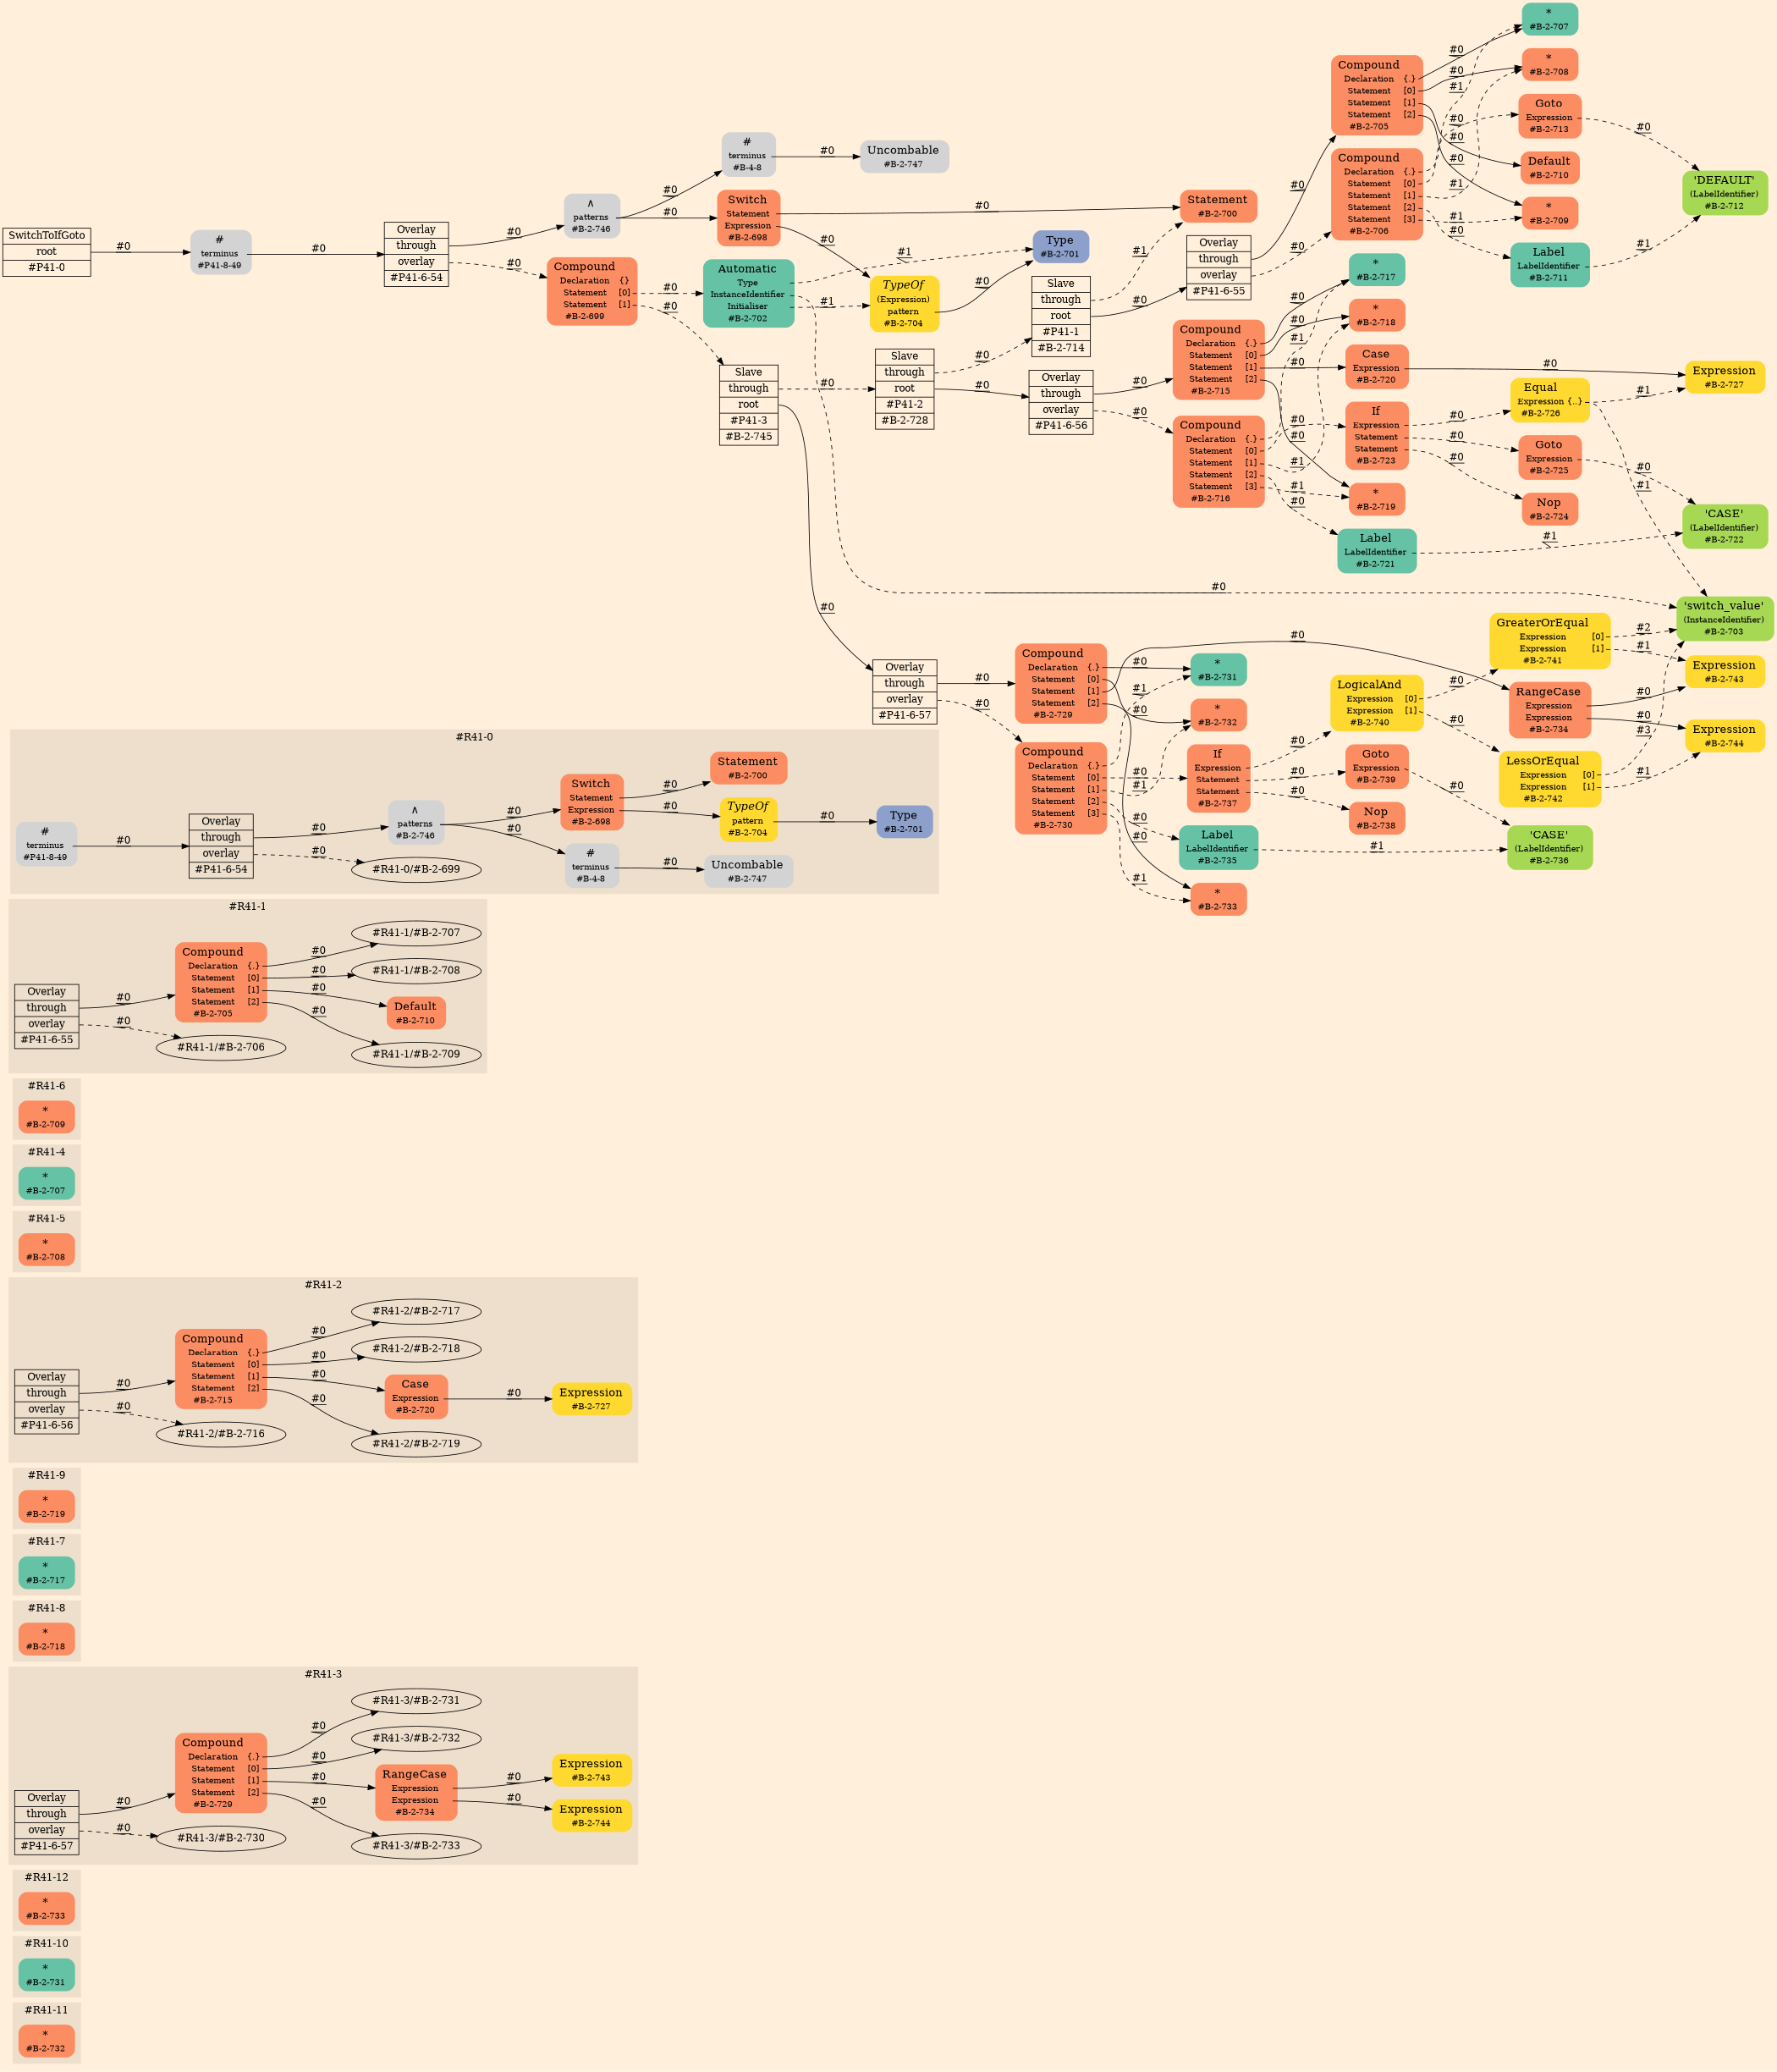 digraph Inferno {
graph [
rankdir = "LR"
ranksep = 1.0
size = "14,20"
bgcolor = antiquewhite1
color = black
fontcolor = black
];
node [
];
subgraph "cluster#R41-11" {
label = "#R41-11"
style = "filled"
color = antiquewhite2
"#R41-11/#B-2-732" [
shape = "plaintext"
fillcolor = "/set28/2"
label = <<TABLE BORDER="0" CELLBORDER="0" CELLSPACING="0">
 <TR>
  <TD><FONT POINT-SIZE="16.0">*</FONT></TD>
  <TD></TD>
 </TR>
 <TR>
  <TD>#B-2-732</TD>
  <TD PORT="port0"></TD>
 </TR>
</TABLE>>
style = "rounded,filled"
fontsize = "12"
];
}
subgraph "cluster#R41-10" {
label = "#R41-10"
style = "filled"
color = antiquewhite2
"#R41-10/#B-2-731" [
shape = "plaintext"
fillcolor = "/set28/1"
label = <<TABLE BORDER="0" CELLBORDER="0" CELLSPACING="0">
 <TR>
  <TD><FONT POINT-SIZE="16.0">*</FONT></TD>
  <TD></TD>
 </TR>
 <TR>
  <TD>#B-2-731</TD>
  <TD PORT="port0"></TD>
 </TR>
</TABLE>>
style = "rounded,filled"
fontsize = "12"
];
}
subgraph "cluster#R41-12" {
label = "#R41-12"
style = "filled"
color = antiquewhite2
"#R41-12/#B-2-733" [
shape = "plaintext"
fillcolor = "/set28/2"
label = <<TABLE BORDER="0" CELLBORDER="0" CELLSPACING="0">
 <TR>
  <TD><FONT POINT-SIZE="16.0">*</FONT></TD>
  <TD></TD>
 </TR>
 <TR>
  <TD>#B-2-733</TD>
  <TD PORT="port0"></TD>
 </TR>
</TABLE>>
style = "rounded,filled"
fontsize = "12"
];
}
subgraph "cluster#R41-3" {
label = "#R41-3"
style = "filled"
color = antiquewhite2
"#R41-3/#B-2-744" [
shape = "plaintext"
fillcolor = "/set28/6"
label = <<TABLE BORDER="0" CELLBORDER="0" CELLSPACING="0">
 <TR>
  <TD><FONT POINT-SIZE="16.0">Expression</FONT></TD>
  <TD></TD>
 </TR>
 <TR>
  <TD>#B-2-744</TD>
  <TD PORT="port0"></TD>
 </TR>
</TABLE>>
style = "rounded,filled"
fontsize = "12"
];
"#R41-3/#B-2-743" [
shape = "plaintext"
fillcolor = "/set28/6"
label = <<TABLE BORDER="0" CELLBORDER="0" CELLSPACING="0">
 <TR>
  <TD><FONT POINT-SIZE="16.0">Expression</FONT></TD>
  <TD></TD>
 </TR>
 <TR>
  <TD>#B-2-743</TD>
  <TD PORT="port0"></TD>
 </TR>
</TABLE>>
style = "rounded,filled"
fontsize = "12"
];
"#R41-3/#B-2-734" [
shape = "plaintext"
fillcolor = "/set28/2"
label = <<TABLE BORDER="0" CELLBORDER="0" CELLSPACING="0">
 <TR>
  <TD><FONT POINT-SIZE="16.0">RangeCase</FONT></TD>
  <TD></TD>
 </TR>
 <TR>
  <TD>Expression</TD>
  <TD PORT="port0"></TD>
 </TR>
 <TR>
  <TD>Expression</TD>
  <TD PORT="port1"></TD>
 </TR>
 <TR>
  <TD>#B-2-734</TD>
  <TD PORT="port2"></TD>
 </TR>
</TABLE>>
style = "rounded,filled"
fontsize = "12"
];
"#R41-3/#P41-6-57" [
shape = "record"
fillcolor = antiquewhite2
label = "<fixed> Overlay | <port0> through | <port1> overlay | <port2> #P41-6-57"
style = "filled"
fontsize = "14"
color = black
fontcolor = black
];
"#R41-3/#B-2-729" [
shape = "plaintext"
fillcolor = "/set28/2"
label = <<TABLE BORDER="0" CELLBORDER="0" CELLSPACING="0">
 <TR>
  <TD><FONT POINT-SIZE="16.0">Compound</FONT></TD>
  <TD></TD>
 </TR>
 <TR>
  <TD>Declaration</TD>
  <TD PORT="port0">{.}</TD>
 </TR>
 <TR>
  <TD>Statement</TD>
  <TD PORT="port1">[0]</TD>
 </TR>
 <TR>
  <TD>Statement</TD>
  <TD PORT="port2">[1]</TD>
 </TR>
 <TR>
  <TD>Statement</TD>
  <TD PORT="port3">[2]</TD>
 </TR>
 <TR>
  <TD>#B-2-729</TD>
  <TD PORT="port4"></TD>
 </TR>
</TABLE>>
style = "rounded,filled"
fontsize = "12"
];
"#R41-3/#B-2-734":port0 -> "#R41-3/#B-2-743" [style="solid"
label = "#0"
decorate = true
color = black
fontcolor = black
];
"#R41-3/#B-2-734":port1 -> "#R41-3/#B-2-744" [style="solid"
label = "#0"
decorate = true
color = black
fontcolor = black
];
"#R41-3/#P41-6-57":port0 -> "#R41-3/#B-2-729" [style="solid"
label = "#0"
decorate = true
color = black
fontcolor = black
];
"#R41-3/#P41-6-57":port1 -> "#R41-3/#B-2-730" [style="dashed"
label = "#0"
decorate = true
color = black
fontcolor = black
];
"#R41-3/#B-2-729":port0 -> "#R41-3/#B-2-731" [style="solid"
label = "#0"
decorate = true
color = black
fontcolor = black
];
"#R41-3/#B-2-729":port1 -> "#R41-3/#B-2-732" [style="solid"
label = "#0"
decorate = true
color = black
fontcolor = black
];
"#R41-3/#B-2-729":port2 -> "#R41-3/#B-2-734" [style="solid"
label = "#0"
decorate = true
color = black
fontcolor = black
];
"#R41-3/#B-2-729":port3 -> "#R41-3/#B-2-733" [style="solid"
label = "#0"
decorate = true
color = black
fontcolor = black
];
}
subgraph "cluster#R41-8" {
label = "#R41-8"
style = "filled"
color = antiquewhite2
"#R41-8/#B-2-718" [
shape = "plaintext"
fillcolor = "/set28/2"
label = <<TABLE BORDER="0" CELLBORDER="0" CELLSPACING="0">
 <TR>
  <TD><FONT POINT-SIZE="16.0">*</FONT></TD>
  <TD></TD>
 </TR>
 <TR>
  <TD>#B-2-718</TD>
  <TD PORT="port0"></TD>
 </TR>
</TABLE>>
style = "rounded,filled"
fontsize = "12"
];
}
subgraph "cluster#R41-7" {
label = "#R41-7"
style = "filled"
color = antiquewhite2
"#R41-7/#B-2-717" [
shape = "plaintext"
fillcolor = "/set28/1"
label = <<TABLE BORDER="0" CELLBORDER="0" CELLSPACING="0">
 <TR>
  <TD><FONT POINT-SIZE="16.0">*</FONT></TD>
  <TD></TD>
 </TR>
 <TR>
  <TD>#B-2-717</TD>
  <TD PORT="port0"></TD>
 </TR>
</TABLE>>
style = "rounded,filled"
fontsize = "12"
];
}
subgraph "cluster#R41-9" {
label = "#R41-9"
style = "filled"
color = antiquewhite2
"#R41-9/#B-2-719" [
shape = "plaintext"
fillcolor = "/set28/2"
label = <<TABLE BORDER="0" CELLBORDER="0" CELLSPACING="0">
 <TR>
  <TD><FONT POINT-SIZE="16.0">*</FONT></TD>
  <TD></TD>
 </TR>
 <TR>
  <TD>#B-2-719</TD>
  <TD PORT="port0"></TD>
 </TR>
</TABLE>>
style = "rounded,filled"
fontsize = "12"
];
}
subgraph "cluster#R41-2" {
label = "#R41-2"
style = "filled"
color = antiquewhite2
"#R41-2/#B-2-720" [
shape = "plaintext"
fillcolor = "/set28/2"
label = <<TABLE BORDER="0" CELLBORDER="0" CELLSPACING="0">
 <TR>
  <TD><FONT POINT-SIZE="16.0">Case</FONT></TD>
  <TD></TD>
 </TR>
 <TR>
  <TD>Expression</TD>
  <TD PORT="port0"></TD>
 </TR>
 <TR>
  <TD>#B-2-720</TD>
  <TD PORT="port1"></TD>
 </TR>
</TABLE>>
style = "rounded,filled"
fontsize = "12"
];
"#R41-2/#P41-6-56" [
shape = "record"
fillcolor = antiquewhite2
label = "<fixed> Overlay | <port0> through | <port1> overlay | <port2> #P41-6-56"
style = "filled"
fontsize = "14"
color = black
fontcolor = black
];
"#R41-2/#B-2-727" [
shape = "plaintext"
fillcolor = "/set28/6"
label = <<TABLE BORDER="0" CELLBORDER="0" CELLSPACING="0">
 <TR>
  <TD><FONT POINT-SIZE="16.0">Expression</FONT></TD>
  <TD></TD>
 </TR>
 <TR>
  <TD>#B-2-727</TD>
  <TD PORT="port0"></TD>
 </TR>
</TABLE>>
style = "rounded,filled"
fontsize = "12"
];
"#R41-2/#B-2-715" [
shape = "plaintext"
fillcolor = "/set28/2"
label = <<TABLE BORDER="0" CELLBORDER="0" CELLSPACING="0">
 <TR>
  <TD><FONT POINT-SIZE="16.0">Compound</FONT></TD>
  <TD></TD>
 </TR>
 <TR>
  <TD>Declaration</TD>
  <TD PORT="port0">{.}</TD>
 </TR>
 <TR>
  <TD>Statement</TD>
  <TD PORT="port1">[0]</TD>
 </TR>
 <TR>
  <TD>Statement</TD>
  <TD PORT="port2">[1]</TD>
 </TR>
 <TR>
  <TD>Statement</TD>
  <TD PORT="port3">[2]</TD>
 </TR>
 <TR>
  <TD>#B-2-715</TD>
  <TD PORT="port4"></TD>
 </TR>
</TABLE>>
style = "rounded,filled"
fontsize = "12"
];
"#R41-2/#B-2-720":port0 -> "#R41-2/#B-2-727" [style="solid"
label = "#0"
decorate = true
color = black
fontcolor = black
];
"#R41-2/#P41-6-56":port0 -> "#R41-2/#B-2-715" [style="solid"
label = "#0"
decorate = true
color = black
fontcolor = black
];
"#R41-2/#P41-6-56":port1 -> "#R41-2/#B-2-716" [style="dashed"
label = "#0"
decorate = true
color = black
fontcolor = black
];
"#R41-2/#B-2-715":port0 -> "#R41-2/#B-2-717" [style="solid"
label = "#0"
decorate = true
color = black
fontcolor = black
];
"#R41-2/#B-2-715":port1 -> "#R41-2/#B-2-718" [style="solid"
label = "#0"
decorate = true
color = black
fontcolor = black
];
"#R41-2/#B-2-715":port2 -> "#R41-2/#B-2-720" [style="solid"
label = "#0"
decorate = true
color = black
fontcolor = black
];
"#R41-2/#B-2-715":port3 -> "#R41-2/#B-2-719" [style="solid"
label = "#0"
decorate = true
color = black
fontcolor = black
];
}
subgraph "cluster#R41-5" {
label = "#R41-5"
style = "filled"
color = antiquewhite2
"#R41-5/#B-2-708" [
shape = "plaintext"
fillcolor = "/set28/2"
label = <<TABLE BORDER="0" CELLBORDER="0" CELLSPACING="0">
 <TR>
  <TD><FONT POINT-SIZE="16.0">*</FONT></TD>
  <TD></TD>
 </TR>
 <TR>
  <TD>#B-2-708</TD>
  <TD PORT="port0"></TD>
 </TR>
</TABLE>>
style = "rounded,filled"
fontsize = "12"
];
}
subgraph "cluster#R41-4" {
label = "#R41-4"
style = "filled"
color = antiquewhite2
"#R41-4/#B-2-707" [
shape = "plaintext"
fillcolor = "/set28/1"
label = <<TABLE BORDER="0" CELLBORDER="0" CELLSPACING="0">
 <TR>
  <TD><FONT POINT-SIZE="16.0">*</FONT></TD>
  <TD></TD>
 </TR>
 <TR>
  <TD>#B-2-707</TD>
  <TD PORT="port0"></TD>
 </TR>
</TABLE>>
style = "rounded,filled"
fontsize = "12"
];
}
subgraph "cluster#R41-6" {
label = "#R41-6"
style = "filled"
color = antiquewhite2
"#R41-6/#B-2-709" [
shape = "plaintext"
fillcolor = "/set28/2"
label = <<TABLE BORDER="0" CELLBORDER="0" CELLSPACING="0">
 <TR>
  <TD><FONT POINT-SIZE="16.0">*</FONT></TD>
  <TD></TD>
 </TR>
 <TR>
  <TD>#B-2-709</TD>
  <TD PORT="port0"></TD>
 </TR>
</TABLE>>
style = "rounded,filled"
fontsize = "12"
];
}
subgraph "cluster#R41-1" {
label = "#R41-1"
style = "filled"
color = antiquewhite2
"#R41-1/#B-2-710" [
shape = "plaintext"
fillcolor = "/set28/2"
label = <<TABLE BORDER="0" CELLBORDER="0" CELLSPACING="0">
 <TR>
  <TD><FONT POINT-SIZE="16.0">Default</FONT></TD>
  <TD></TD>
 </TR>
 <TR>
  <TD>#B-2-710</TD>
  <TD PORT="port0"></TD>
 </TR>
</TABLE>>
style = "rounded,filled"
fontsize = "12"
];
"#R41-1/#P41-6-55" [
shape = "record"
fillcolor = antiquewhite2
label = "<fixed> Overlay | <port0> through | <port1> overlay | <port2> #P41-6-55"
style = "filled"
fontsize = "14"
color = black
fontcolor = black
];
"#R41-1/#B-2-705" [
shape = "plaintext"
fillcolor = "/set28/2"
label = <<TABLE BORDER="0" CELLBORDER="0" CELLSPACING="0">
 <TR>
  <TD><FONT POINT-SIZE="16.0">Compound</FONT></TD>
  <TD></TD>
 </TR>
 <TR>
  <TD>Declaration</TD>
  <TD PORT="port0">{.}</TD>
 </TR>
 <TR>
  <TD>Statement</TD>
  <TD PORT="port1">[0]</TD>
 </TR>
 <TR>
  <TD>Statement</TD>
  <TD PORT="port2">[1]</TD>
 </TR>
 <TR>
  <TD>Statement</TD>
  <TD PORT="port3">[2]</TD>
 </TR>
 <TR>
  <TD>#B-2-705</TD>
  <TD PORT="port4"></TD>
 </TR>
</TABLE>>
style = "rounded,filled"
fontsize = "12"
];
"#R41-1/#P41-6-55":port0 -> "#R41-1/#B-2-705" [style="solid"
label = "#0"
decorate = true
color = black
fontcolor = black
];
"#R41-1/#P41-6-55":port1 -> "#R41-1/#B-2-706" [style="dashed"
label = "#0"
decorate = true
color = black
fontcolor = black
];
"#R41-1/#B-2-705":port0 -> "#R41-1/#B-2-707" [style="solid"
label = "#0"
decorate = true
color = black
fontcolor = black
];
"#R41-1/#B-2-705":port1 -> "#R41-1/#B-2-708" [style="solid"
label = "#0"
decorate = true
color = black
fontcolor = black
];
"#R41-1/#B-2-705":port2 -> "#R41-1/#B-2-710" [style="solid"
label = "#0"
decorate = true
color = black
fontcolor = black
];
"#R41-1/#B-2-705":port3 -> "#R41-1/#B-2-709" [style="solid"
label = "#0"
decorate = true
color = black
fontcolor = black
];
}
subgraph "cluster#R41-0" {
label = "#R41-0"
style = "filled"
color = antiquewhite2
"#R41-0/#B-4-8" [
shape = "plaintext"
label = <<TABLE BORDER="0" CELLBORDER="0" CELLSPACING="0">
 <TR>
  <TD><FONT POINT-SIZE="16.0">#</FONT></TD>
  <TD></TD>
 </TR>
 <TR>
  <TD>terminus</TD>
  <TD PORT="port0"></TD>
 </TR>
 <TR>
  <TD>#B-4-8</TD>
  <TD PORT="port1"></TD>
 </TR>
</TABLE>>
style = "rounded,filled"
fontsize = "12"
];
"#R41-0/#B-2-698" [
shape = "plaintext"
fillcolor = "/set28/2"
label = <<TABLE BORDER="0" CELLBORDER="0" CELLSPACING="0">
 <TR>
  <TD><FONT POINT-SIZE="16.0">Switch</FONT></TD>
  <TD></TD>
 </TR>
 <TR>
  <TD>Statement</TD>
  <TD PORT="port0"></TD>
 </TR>
 <TR>
  <TD>Expression</TD>
  <TD PORT="port1"></TD>
 </TR>
 <TR>
  <TD>#B-2-698</TD>
  <TD PORT="port2"></TD>
 </TR>
</TABLE>>
style = "rounded,filled"
fontsize = "12"
];
"#R41-0/#P41-6-54" [
shape = "record"
fillcolor = antiquewhite2
label = "<fixed> Overlay | <port0> through | <port1> overlay | <port2> #P41-6-54"
style = "filled"
fontsize = "14"
color = black
fontcolor = black
];
"#R41-0/#B-2-746" [
shape = "plaintext"
label = <<TABLE BORDER="0" CELLBORDER="0" CELLSPACING="0">
 <TR>
  <TD><FONT POINT-SIZE="16.0">∧</FONT></TD>
  <TD></TD>
 </TR>
 <TR>
  <TD>patterns</TD>
  <TD PORT="port0"></TD>
 </TR>
 <TR>
  <TD>#B-2-746</TD>
  <TD PORT="port1"></TD>
 </TR>
</TABLE>>
style = "rounded,filled"
fontsize = "12"
];
"#R41-0/#B-2-701" [
shape = "plaintext"
fillcolor = "/set28/3"
label = <<TABLE BORDER="0" CELLBORDER="0" CELLSPACING="0">
 <TR>
  <TD><FONT POINT-SIZE="16.0">Type</FONT></TD>
  <TD></TD>
 </TR>
 <TR>
  <TD>#B-2-701</TD>
  <TD PORT="port0"></TD>
 </TR>
</TABLE>>
style = "rounded,filled"
fontsize = "12"
];
"#R41-0/#P41-8-49" [
shape = "plaintext"
label = <<TABLE BORDER="0" CELLBORDER="0" CELLSPACING="0">
 <TR>
  <TD><FONT POINT-SIZE="16.0">#</FONT></TD>
  <TD></TD>
 </TR>
 <TR>
  <TD>terminus</TD>
  <TD PORT="port0"></TD>
 </TR>
 <TR>
  <TD>#P41-8-49</TD>
  <TD PORT="port1"></TD>
 </TR>
</TABLE>>
style = "rounded,filled"
fontsize = "12"
];
"#R41-0/#B-2-700" [
shape = "plaintext"
fillcolor = "/set28/2"
label = <<TABLE BORDER="0" CELLBORDER="0" CELLSPACING="0">
 <TR>
  <TD><FONT POINT-SIZE="16.0">Statement</FONT></TD>
  <TD></TD>
 </TR>
 <TR>
  <TD>#B-2-700</TD>
  <TD PORT="port0"></TD>
 </TR>
</TABLE>>
style = "rounded,filled"
fontsize = "12"
];
"#R41-0/#B-2-747" [
shape = "plaintext"
label = <<TABLE BORDER="0" CELLBORDER="0" CELLSPACING="0">
 <TR>
  <TD><FONT POINT-SIZE="16.0">Uncombable</FONT></TD>
  <TD></TD>
 </TR>
 <TR>
  <TD>#B-2-747</TD>
  <TD PORT="port0"></TD>
 </TR>
</TABLE>>
style = "rounded,filled"
fontsize = "12"
];
"#R41-0/#B-2-704" [
shape = "plaintext"
fillcolor = "/set28/6"
label = <<TABLE BORDER="0" CELLBORDER="0" CELLSPACING="0">
 <TR>
  <TD><FONT POINT-SIZE="16.0"><I>TypeOf</I></FONT></TD>
  <TD></TD>
 </TR>
 <TR>
  <TD>pattern</TD>
  <TD PORT="port0"></TD>
 </TR>
 <TR>
  <TD>#B-2-704</TD>
  <TD PORT="port1"></TD>
 </TR>
</TABLE>>
style = "rounded,filled"
fontsize = "12"
];
"#R41-0/#B-4-8":port0 -> "#R41-0/#B-2-747" [style="solid"
label = "#0"
decorate = true
color = black
fontcolor = black
];
"#R41-0/#B-2-698":port0 -> "#R41-0/#B-2-700" [style="solid"
label = "#0"
decorate = true
color = black
fontcolor = black
];
"#R41-0/#B-2-698":port1 -> "#R41-0/#B-2-704" [style="solid"
label = "#0"
decorate = true
color = black
fontcolor = black
];
"#R41-0/#P41-6-54":port0 -> "#R41-0/#B-2-746" [style="solid"
label = "#0"
decorate = true
color = black
fontcolor = black
];
"#R41-0/#P41-6-54":port1 -> "#R41-0/#B-2-699" [style="dashed"
label = "#0"
decorate = true
color = black
fontcolor = black
];
"#R41-0/#B-2-746":port0 -> "#R41-0/#B-2-698" [style="solid"
label = "#0"
decorate = true
color = black
fontcolor = black
];
"#R41-0/#B-2-746":port0 -> "#R41-0/#B-4-8" [style="solid"
label = "#0"
decorate = true
color = black
fontcolor = black
];
"#R41-0/#P41-8-49":port0 -> "#R41-0/#P41-6-54" [style="solid"
label = "#0"
decorate = true
color = black
fontcolor = black
];
"#R41-0/#B-2-704":port0 -> "#R41-0/#B-2-701" [style="solid"
label = "#0"
decorate = true
color = black
fontcolor = black
];
}
"CR#P41-0" [
shape = "record"
fillcolor = antiquewhite1
label = "<fixed> SwitchToIfGoto | <port0> root | <port1> #P41-0"
style = "filled"
fontsize = "14"
color = black
fontcolor = black
];
"#P41-8-49" [
shape = "plaintext"
label = <<TABLE BORDER="0" CELLBORDER="0" CELLSPACING="0">
 <TR>
  <TD><FONT POINT-SIZE="16.0">#</FONT></TD>
  <TD></TD>
 </TR>
 <TR>
  <TD>terminus</TD>
  <TD PORT="port0"></TD>
 </TR>
 <TR>
  <TD>#P41-8-49</TD>
  <TD PORT="port1"></TD>
 </TR>
</TABLE>>
style = "rounded,filled"
fontsize = "12"
];
"#P41-6-54" [
shape = "record"
fillcolor = antiquewhite1
label = "<fixed> Overlay | <port0> through | <port1> overlay | <port2> #P41-6-54"
style = "filled"
fontsize = "14"
color = black
fontcolor = black
];
"#B-2-746" [
shape = "plaintext"
label = <<TABLE BORDER="0" CELLBORDER="0" CELLSPACING="0">
 <TR>
  <TD><FONT POINT-SIZE="16.0">∧</FONT></TD>
  <TD></TD>
 </TR>
 <TR>
  <TD>patterns</TD>
  <TD PORT="port0"></TD>
 </TR>
 <TR>
  <TD>#B-2-746</TD>
  <TD PORT="port1"></TD>
 </TR>
</TABLE>>
style = "rounded,filled"
fontsize = "12"
];
"#B-2-698" [
shape = "plaintext"
fillcolor = "/set28/2"
label = <<TABLE BORDER="0" CELLBORDER="0" CELLSPACING="0">
 <TR>
  <TD><FONT POINT-SIZE="16.0">Switch</FONT></TD>
  <TD></TD>
 </TR>
 <TR>
  <TD>Statement</TD>
  <TD PORT="port0"></TD>
 </TR>
 <TR>
  <TD>Expression</TD>
  <TD PORT="port1"></TD>
 </TR>
 <TR>
  <TD>#B-2-698</TD>
  <TD PORT="port2"></TD>
 </TR>
</TABLE>>
style = "rounded,filled"
fontsize = "12"
];
"#B-2-700" [
shape = "plaintext"
fillcolor = "/set28/2"
label = <<TABLE BORDER="0" CELLBORDER="0" CELLSPACING="0">
 <TR>
  <TD><FONT POINT-SIZE="16.0">Statement</FONT></TD>
  <TD></TD>
 </TR>
 <TR>
  <TD>#B-2-700</TD>
  <TD PORT="port0"></TD>
 </TR>
</TABLE>>
style = "rounded,filled"
fontsize = "12"
];
"#B-2-704" [
shape = "plaintext"
fillcolor = "/set28/6"
label = <<TABLE BORDER="0" CELLBORDER="0" CELLSPACING="0">
 <TR>
  <TD><FONT POINT-SIZE="16.0"><I>TypeOf</I></FONT></TD>
  <TD></TD>
 </TR>
 <TR>
  <TD>(Expression)</TD>
  <TD PORT="port0"></TD>
 </TR>
 <TR>
  <TD>pattern</TD>
  <TD PORT="port1"></TD>
 </TR>
 <TR>
  <TD>#B-2-704</TD>
  <TD PORT="port2"></TD>
 </TR>
</TABLE>>
style = "rounded,filled"
fontsize = "12"
];
"#B-2-701" [
shape = "plaintext"
fillcolor = "/set28/3"
label = <<TABLE BORDER="0" CELLBORDER="0" CELLSPACING="0">
 <TR>
  <TD><FONT POINT-SIZE="16.0">Type</FONT></TD>
  <TD></TD>
 </TR>
 <TR>
  <TD>#B-2-701</TD>
  <TD PORT="port0"></TD>
 </TR>
</TABLE>>
style = "rounded,filled"
fontsize = "12"
];
"#B-4-8" [
shape = "plaintext"
label = <<TABLE BORDER="0" CELLBORDER="0" CELLSPACING="0">
 <TR>
  <TD><FONT POINT-SIZE="16.0">#</FONT></TD>
  <TD></TD>
 </TR>
 <TR>
  <TD>terminus</TD>
  <TD PORT="port0"></TD>
 </TR>
 <TR>
  <TD>#B-4-8</TD>
  <TD PORT="port1"></TD>
 </TR>
</TABLE>>
style = "rounded,filled"
fontsize = "12"
];
"#B-2-747" [
shape = "plaintext"
label = <<TABLE BORDER="0" CELLBORDER="0" CELLSPACING="0">
 <TR>
  <TD><FONT POINT-SIZE="16.0">Uncombable</FONT></TD>
  <TD></TD>
 </TR>
 <TR>
  <TD>#B-2-747</TD>
  <TD PORT="port0"></TD>
 </TR>
</TABLE>>
style = "rounded,filled"
fontsize = "12"
];
"#B-2-699" [
shape = "plaintext"
fillcolor = "/set28/2"
label = <<TABLE BORDER="0" CELLBORDER="0" CELLSPACING="0">
 <TR>
  <TD><FONT POINT-SIZE="16.0">Compound</FONT></TD>
  <TD></TD>
 </TR>
 <TR>
  <TD>Declaration</TD>
  <TD PORT="port0">{}</TD>
 </TR>
 <TR>
  <TD>Statement</TD>
  <TD PORT="port1">[0]</TD>
 </TR>
 <TR>
  <TD>Statement</TD>
  <TD PORT="port2">[1]</TD>
 </TR>
 <TR>
  <TD>#B-2-699</TD>
  <TD PORT="port3"></TD>
 </TR>
</TABLE>>
style = "rounded,filled"
fontsize = "12"
];
"#B-2-702" [
shape = "plaintext"
fillcolor = "/set28/1"
label = <<TABLE BORDER="0" CELLBORDER="0" CELLSPACING="0">
 <TR>
  <TD><FONT POINT-SIZE="16.0">Automatic</FONT></TD>
  <TD></TD>
 </TR>
 <TR>
  <TD>Type</TD>
  <TD PORT="port0"></TD>
 </TR>
 <TR>
  <TD>InstanceIdentifier</TD>
  <TD PORT="port1"></TD>
 </TR>
 <TR>
  <TD>Initialiser</TD>
  <TD PORT="port2"></TD>
 </TR>
 <TR>
  <TD>#B-2-702</TD>
  <TD PORT="port3"></TD>
 </TR>
</TABLE>>
style = "rounded,filled"
fontsize = "12"
];
"#B-2-703" [
shape = "plaintext"
fillcolor = "/set28/5"
label = <<TABLE BORDER="0" CELLBORDER="0" CELLSPACING="0">
 <TR>
  <TD><FONT POINT-SIZE="16.0">'switch_value'</FONT></TD>
  <TD></TD>
 </TR>
 <TR>
  <TD>(InstanceIdentifier)</TD>
  <TD PORT="port0"></TD>
 </TR>
 <TR>
  <TD>#B-2-703</TD>
  <TD PORT="port1"></TD>
 </TR>
</TABLE>>
style = "rounded,filled"
fontsize = "12"
];
"#B-2-745" [
shape = "record"
fillcolor = antiquewhite1
label = "<fixed> Slave | <port0> through | <port1> root | <port2> #P41-3 | <port3> #B-2-745"
style = "filled"
fontsize = "14"
color = black
fontcolor = black
];
"#B-2-728" [
shape = "record"
fillcolor = antiquewhite1
label = "<fixed> Slave | <port0> through | <port1> root | <port2> #P41-2 | <port3> #B-2-728"
style = "filled"
fontsize = "14"
color = black
fontcolor = black
];
"#B-2-714" [
shape = "record"
fillcolor = antiquewhite1
label = "<fixed> Slave | <port0> through | <port1> root | <port2> #P41-1 | <port3> #B-2-714"
style = "filled"
fontsize = "14"
color = black
fontcolor = black
];
"#P41-6-55" [
shape = "record"
fillcolor = antiquewhite1
label = "<fixed> Overlay | <port0> through | <port1> overlay | <port2> #P41-6-55"
style = "filled"
fontsize = "14"
color = black
fontcolor = black
];
"#B-2-705" [
shape = "plaintext"
fillcolor = "/set28/2"
label = <<TABLE BORDER="0" CELLBORDER="0" CELLSPACING="0">
 <TR>
  <TD><FONT POINT-SIZE="16.0">Compound</FONT></TD>
  <TD></TD>
 </TR>
 <TR>
  <TD>Declaration</TD>
  <TD PORT="port0">{.}</TD>
 </TR>
 <TR>
  <TD>Statement</TD>
  <TD PORT="port1">[0]</TD>
 </TR>
 <TR>
  <TD>Statement</TD>
  <TD PORT="port2">[1]</TD>
 </TR>
 <TR>
  <TD>Statement</TD>
  <TD PORT="port3">[2]</TD>
 </TR>
 <TR>
  <TD>#B-2-705</TD>
  <TD PORT="port4"></TD>
 </TR>
</TABLE>>
style = "rounded,filled"
fontsize = "12"
];
"#B-2-707" [
shape = "plaintext"
fillcolor = "/set28/1"
label = <<TABLE BORDER="0" CELLBORDER="0" CELLSPACING="0">
 <TR>
  <TD><FONT POINT-SIZE="16.0">*</FONT></TD>
  <TD></TD>
 </TR>
 <TR>
  <TD>#B-2-707</TD>
  <TD PORT="port0"></TD>
 </TR>
</TABLE>>
style = "rounded,filled"
fontsize = "12"
];
"#B-2-708" [
shape = "plaintext"
fillcolor = "/set28/2"
label = <<TABLE BORDER="0" CELLBORDER="0" CELLSPACING="0">
 <TR>
  <TD><FONT POINT-SIZE="16.0">*</FONT></TD>
  <TD></TD>
 </TR>
 <TR>
  <TD>#B-2-708</TD>
  <TD PORT="port0"></TD>
 </TR>
</TABLE>>
style = "rounded,filled"
fontsize = "12"
];
"#B-2-710" [
shape = "plaintext"
fillcolor = "/set28/2"
label = <<TABLE BORDER="0" CELLBORDER="0" CELLSPACING="0">
 <TR>
  <TD><FONT POINT-SIZE="16.0">Default</FONT></TD>
  <TD></TD>
 </TR>
 <TR>
  <TD>#B-2-710</TD>
  <TD PORT="port0"></TD>
 </TR>
</TABLE>>
style = "rounded,filled"
fontsize = "12"
];
"#B-2-709" [
shape = "plaintext"
fillcolor = "/set28/2"
label = <<TABLE BORDER="0" CELLBORDER="0" CELLSPACING="0">
 <TR>
  <TD><FONT POINT-SIZE="16.0">*</FONT></TD>
  <TD></TD>
 </TR>
 <TR>
  <TD>#B-2-709</TD>
  <TD PORT="port0"></TD>
 </TR>
</TABLE>>
style = "rounded,filled"
fontsize = "12"
];
"#B-2-706" [
shape = "plaintext"
fillcolor = "/set28/2"
label = <<TABLE BORDER="0" CELLBORDER="0" CELLSPACING="0">
 <TR>
  <TD><FONT POINT-SIZE="16.0">Compound</FONT></TD>
  <TD></TD>
 </TR>
 <TR>
  <TD>Declaration</TD>
  <TD PORT="port0">{.}</TD>
 </TR>
 <TR>
  <TD>Statement</TD>
  <TD PORT="port1">[0]</TD>
 </TR>
 <TR>
  <TD>Statement</TD>
  <TD PORT="port2">[1]</TD>
 </TR>
 <TR>
  <TD>Statement</TD>
  <TD PORT="port3">[2]</TD>
 </TR>
 <TR>
  <TD>Statement</TD>
  <TD PORT="port4">[3]</TD>
 </TR>
 <TR>
  <TD>#B-2-706</TD>
  <TD PORT="port5"></TD>
 </TR>
</TABLE>>
style = "rounded,filled"
fontsize = "12"
];
"#B-2-713" [
shape = "plaintext"
fillcolor = "/set28/2"
label = <<TABLE BORDER="0" CELLBORDER="0" CELLSPACING="0">
 <TR>
  <TD><FONT POINT-SIZE="16.0">Goto</FONT></TD>
  <TD></TD>
 </TR>
 <TR>
  <TD>Expression</TD>
  <TD PORT="port0"></TD>
 </TR>
 <TR>
  <TD>#B-2-713</TD>
  <TD PORT="port1"></TD>
 </TR>
</TABLE>>
style = "rounded,filled"
fontsize = "12"
];
"#B-2-712" [
shape = "plaintext"
fillcolor = "/set28/5"
label = <<TABLE BORDER="0" CELLBORDER="0" CELLSPACING="0">
 <TR>
  <TD><FONT POINT-SIZE="16.0">'DEFAULT'</FONT></TD>
  <TD></TD>
 </TR>
 <TR>
  <TD>(LabelIdentifier)</TD>
  <TD PORT="port0"></TD>
 </TR>
 <TR>
  <TD>#B-2-712</TD>
  <TD PORT="port1"></TD>
 </TR>
</TABLE>>
style = "rounded,filled"
fontsize = "12"
];
"#B-2-711" [
shape = "plaintext"
fillcolor = "/set28/1"
label = <<TABLE BORDER="0" CELLBORDER="0" CELLSPACING="0">
 <TR>
  <TD><FONT POINT-SIZE="16.0">Label</FONT></TD>
  <TD></TD>
 </TR>
 <TR>
  <TD>LabelIdentifier</TD>
  <TD PORT="port0"></TD>
 </TR>
 <TR>
  <TD>#B-2-711</TD>
  <TD PORT="port1"></TD>
 </TR>
</TABLE>>
style = "rounded,filled"
fontsize = "12"
];
"#P41-6-56" [
shape = "record"
fillcolor = antiquewhite1
label = "<fixed> Overlay | <port0> through | <port1> overlay | <port2> #P41-6-56"
style = "filled"
fontsize = "14"
color = black
fontcolor = black
];
"#B-2-715" [
shape = "plaintext"
fillcolor = "/set28/2"
label = <<TABLE BORDER="0" CELLBORDER="0" CELLSPACING="0">
 <TR>
  <TD><FONT POINT-SIZE="16.0">Compound</FONT></TD>
  <TD></TD>
 </TR>
 <TR>
  <TD>Declaration</TD>
  <TD PORT="port0">{.}</TD>
 </TR>
 <TR>
  <TD>Statement</TD>
  <TD PORT="port1">[0]</TD>
 </TR>
 <TR>
  <TD>Statement</TD>
  <TD PORT="port2">[1]</TD>
 </TR>
 <TR>
  <TD>Statement</TD>
  <TD PORT="port3">[2]</TD>
 </TR>
 <TR>
  <TD>#B-2-715</TD>
  <TD PORT="port4"></TD>
 </TR>
</TABLE>>
style = "rounded,filled"
fontsize = "12"
];
"#B-2-717" [
shape = "plaintext"
fillcolor = "/set28/1"
label = <<TABLE BORDER="0" CELLBORDER="0" CELLSPACING="0">
 <TR>
  <TD><FONT POINT-SIZE="16.0">*</FONT></TD>
  <TD></TD>
 </TR>
 <TR>
  <TD>#B-2-717</TD>
  <TD PORT="port0"></TD>
 </TR>
</TABLE>>
style = "rounded,filled"
fontsize = "12"
];
"#B-2-718" [
shape = "plaintext"
fillcolor = "/set28/2"
label = <<TABLE BORDER="0" CELLBORDER="0" CELLSPACING="0">
 <TR>
  <TD><FONT POINT-SIZE="16.0">*</FONT></TD>
  <TD></TD>
 </TR>
 <TR>
  <TD>#B-2-718</TD>
  <TD PORT="port0"></TD>
 </TR>
</TABLE>>
style = "rounded,filled"
fontsize = "12"
];
"#B-2-720" [
shape = "plaintext"
fillcolor = "/set28/2"
label = <<TABLE BORDER="0" CELLBORDER="0" CELLSPACING="0">
 <TR>
  <TD><FONT POINT-SIZE="16.0">Case</FONT></TD>
  <TD></TD>
 </TR>
 <TR>
  <TD>Expression</TD>
  <TD PORT="port0"></TD>
 </TR>
 <TR>
  <TD>#B-2-720</TD>
  <TD PORT="port1"></TD>
 </TR>
</TABLE>>
style = "rounded,filled"
fontsize = "12"
];
"#B-2-727" [
shape = "plaintext"
fillcolor = "/set28/6"
label = <<TABLE BORDER="0" CELLBORDER="0" CELLSPACING="0">
 <TR>
  <TD><FONT POINT-SIZE="16.0">Expression</FONT></TD>
  <TD></TD>
 </TR>
 <TR>
  <TD>#B-2-727</TD>
  <TD PORT="port0"></TD>
 </TR>
</TABLE>>
style = "rounded,filled"
fontsize = "12"
];
"#B-2-719" [
shape = "plaintext"
fillcolor = "/set28/2"
label = <<TABLE BORDER="0" CELLBORDER="0" CELLSPACING="0">
 <TR>
  <TD><FONT POINT-SIZE="16.0">*</FONT></TD>
  <TD></TD>
 </TR>
 <TR>
  <TD>#B-2-719</TD>
  <TD PORT="port0"></TD>
 </TR>
</TABLE>>
style = "rounded,filled"
fontsize = "12"
];
"#B-2-716" [
shape = "plaintext"
fillcolor = "/set28/2"
label = <<TABLE BORDER="0" CELLBORDER="0" CELLSPACING="0">
 <TR>
  <TD><FONT POINT-SIZE="16.0">Compound</FONT></TD>
  <TD></TD>
 </TR>
 <TR>
  <TD>Declaration</TD>
  <TD PORT="port0">{.}</TD>
 </TR>
 <TR>
  <TD>Statement</TD>
  <TD PORT="port1">[0]</TD>
 </TR>
 <TR>
  <TD>Statement</TD>
  <TD PORT="port2">[1]</TD>
 </TR>
 <TR>
  <TD>Statement</TD>
  <TD PORT="port3">[2]</TD>
 </TR>
 <TR>
  <TD>Statement</TD>
  <TD PORT="port4">[3]</TD>
 </TR>
 <TR>
  <TD>#B-2-716</TD>
  <TD PORT="port5"></TD>
 </TR>
</TABLE>>
style = "rounded,filled"
fontsize = "12"
];
"#B-2-723" [
shape = "plaintext"
fillcolor = "/set28/2"
label = <<TABLE BORDER="0" CELLBORDER="0" CELLSPACING="0">
 <TR>
  <TD><FONT POINT-SIZE="16.0">If</FONT></TD>
  <TD></TD>
 </TR>
 <TR>
  <TD>Expression</TD>
  <TD PORT="port0"></TD>
 </TR>
 <TR>
  <TD>Statement</TD>
  <TD PORT="port1"></TD>
 </TR>
 <TR>
  <TD>Statement</TD>
  <TD PORT="port2"></TD>
 </TR>
 <TR>
  <TD>#B-2-723</TD>
  <TD PORT="port3"></TD>
 </TR>
</TABLE>>
style = "rounded,filled"
fontsize = "12"
];
"#B-2-726" [
shape = "plaintext"
fillcolor = "/set28/6"
label = <<TABLE BORDER="0" CELLBORDER="0" CELLSPACING="0">
 <TR>
  <TD><FONT POINT-SIZE="16.0">Equal</FONT></TD>
  <TD></TD>
 </TR>
 <TR>
  <TD>Expression</TD>
  <TD PORT="port0">{..}</TD>
 </TR>
 <TR>
  <TD>#B-2-726</TD>
  <TD PORT="port1"></TD>
 </TR>
</TABLE>>
style = "rounded,filled"
fontsize = "12"
];
"#B-2-725" [
shape = "plaintext"
fillcolor = "/set28/2"
label = <<TABLE BORDER="0" CELLBORDER="0" CELLSPACING="0">
 <TR>
  <TD><FONT POINT-SIZE="16.0">Goto</FONT></TD>
  <TD></TD>
 </TR>
 <TR>
  <TD>Expression</TD>
  <TD PORT="port0"></TD>
 </TR>
 <TR>
  <TD>#B-2-725</TD>
  <TD PORT="port1"></TD>
 </TR>
</TABLE>>
style = "rounded,filled"
fontsize = "12"
];
"#B-2-722" [
shape = "plaintext"
fillcolor = "/set28/5"
label = <<TABLE BORDER="0" CELLBORDER="0" CELLSPACING="0">
 <TR>
  <TD><FONT POINT-SIZE="16.0">'CASE'</FONT></TD>
  <TD></TD>
 </TR>
 <TR>
  <TD>(LabelIdentifier)</TD>
  <TD PORT="port0"></TD>
 </TR>
 <TR>
  <TD>#B-2-722</TD>
  <TD PORT="port1"></TD>
 </TR>
</TABLE>>
style = "rounded,filled"
fontsize = "12"
];
"#B-2-724" [
shape = "plaintext"
fillcolor = "/set28/2"
label = <<TABLE BORDER="0" CELLBORDER="0" CELLSPACING="0">
 <TR>
  <TD><FONT POINT-SIZE="16.0">Nop</FONT></TD>
  <TD></TD>
 </TR>
 <TR>
  <TD>#B-2-724</TD>
  <TD PORT="port0"></TD>
 </TR>
</TABLE>>
style = "rounded,filled"
fontsize = "12"
];
"#B-2-721" [
shape = "plaintext"
fillcolor = "/set28/1"
label = <<TABLE BORDER="0" CELLBORDER="0" CELLSPACING="0">
 <TR>
  <TD><FONT POINT-SIZE="16.0">Label</FONT></TD>
  <TD></TD>
 </TR>
 <TR>
  <TD>LabelIdentifier</TD>
  <TD PORT="port0"></TD>
 </TR>
 <TR>
  <TD>#B-2-721</TD>
  <TD PORT="port1"></TD>
 </TR>
</TABLE>>
style = "rounded,filled"
fontsize = "12"
];
"#P41-6-57" [
shape = "record"
fillcolor = antiquewhite1
label = "<fixed> Overlay | <port0> through | <port1> overlay | <port2> #P41-6-57"
style = "filled"
fontsize = "14"
color = black
fontcolor = black
];
"#B-2-729" [
shape = "plaintext"
fillcolor = "/set28/2"
label = <<TABLE BORDER="0" CELLBORDER="0" CELLSPACING="0">
 <TR>
  <TD><FONT POINT-SIZE="16.0">Compound</FONT></TD>
  <TD></TD>
 </TR>
 <TR>
  <TD>Declaration</TD>
  <TD PORT="port0">{.}</TD>
 </TR>
 <TR>
  <TD>Statement</TD>
  <TD PORT="port1">[0]</TD>
 </TR>
 <TR>
  <TD>Statement</TD>
  <TD PORT="port2">[1]</TD>
 </TR>
 <TR>
  <TD>Statement</TD>
  <TD PORT="port3">[2]</TD>
 </TR>
 <TR>
  <TD>#B-2-729</TD>
  <TD PORT="port4"></TD>
 </TR>
</TABLE>>
style = "rounded,filled"
fontsize = "12"
];
"#B-2-731" [
shape = "plaintext"
fillcolor = "/set28/1"
label = <<TABLE BORDER="0" CELLBORDER="0" CELLSPACING="0">
 <TR>
  <TD><FONT POINT-SIZE="16.0">*</FONT></TD>
  <TD></TD>
 </TR>
 <TR>
  <TD>#B-2-731</TD>
  <TD PORT="port0"></TD>
 </TR>
</TABLE>>
style = "rounded,filled"
fontsize = "12"
];
"#B-2-732" [
shape = "plaintext"
fillcolor = "/set28/2"
label = <<TABLE BORDER="0" CELLBORDER="0" CELLSPACING="0">
 <TR>
  <TD><FONT POINT-SIZE="16.0">*</FONT></TD>
  <TD></TD>
 </TR>
 <TR>
  <TD>#B-2-732</TD>
  <TD PORT="port0"></TD>
 </TR>
</TABLE>>
style = "rounded,filled"
fontsize = "12"
];
"#B-2-734" [
shape = "plaintext"
fillcolor = "/set28/2"
label = <<TABLE BORDER="0" CELLBORDER="0" CELLSPACING="0">
 <TR>
  <TD><FONT POINT-SIZE="16.0">RangeCase</FONT></TD>
  <TD></TD>
 </TR>
 <TR>
  <TD>Expression</TD>
  <TD PORT="port0"></TD>
 </TR>
 <TR>
  <TD>Expression</TD>
  <TD PORT="port1"></TD>
 </TR>
 <TR>
  <TD>#B-2-734</TD>
  <TD PORT="port2"></TD>
 </TR>
</TABLE>>
style = "rounded,filled"
fontsize = "12"
];
"#B-2-743" [
shape = "plaintext"
fillcolor = "/set28/6"
label = <<TABLE BORDER="0" CELLBORDER="0" CELLSPACING="0">
 <TR>
  <TD><FONT POINT-SIZE="16.0">Expression</FONT></TD>
  <TD></TD>
 </TR>
 <TR>
  <TD>#B-2-743</TD>
  <TD PORT="port0"></TD>
 </TR>
</TABLE>>
style = "rounded,filled"
fontsize = "12"
];
"#B-2-744" [
shape = "plaintext"
fillcolor = "/set28/6"
label = <<TABLE BORDER="0" CELLBORDER="0" CELLSPACING="0">
 <TR>
  <TD><FONT POINT-SIZE="16.0">Expression</FONT></TD>
  <TD></TD>
 </TR>
 <TR>
  <TD>#B-2-744</TD>
  <TD PORT="port0"></TD>
 </TR>
</TABLE>>
style = "rounded,filled"
fontsize = "12"
];
"#B-2-733" [
shape = "plaintext"
fillcolor = "/set28/2"
label = <<TABLE BORDER="0" CELLBORDER="0" CELLSPACING="0">
 <TR>
  <TD><FONT POINT-SIZE="16.0">*</FONT></TD>
  <TD></TD>
 </TR>
 <TR>
  <TD>#B-2-733</TD>
  <TD PORT="port0"></TD>
 </TR>
</TABLE>>
style = "rounded,filled"
fontsize = "12"
];
"#B-2-730" [
shape = "plaintext"
fillcolor = "/set28/2"
label = <<TABLE BORDER="0" CELLBORDER="0" CELLSPACING="0">
 <TR>
  <TD><FONT POINT-SIZE="16.0">Compound</FONT></TD>
  <TD></TD>
 </TR>
 <TR>
  <TD>Declaration</TD>
  <TD PORT="port0">{.}</TD>
 </TR>
 <TR>
  <TD>Statement</TD>
  <TD PORT="port1">[0]</TD>
 </TR>
 <TR>
  <TD>Statement</TD>
  <TD PORT="port2">[1]</TD>
 </TR>
 <TR>
  <TD>Statement</TD>
  <TD PORT="port3">[2]</TD>
 </TR>
 <TR>
  <TD>Statement</TD>
  <TD PORT="port4">[3]</TD>
 </TR>
 <TR>
  <TD>#B-2-730</TD>
  <TD PORT="port5"></TD>
 </TR>
</TABLE>>
style = "rounded,filled"
fontsize = "12"
];
"#B-2-737" [
shape = "plaintext"
fillcolor = "/set28/2"
label = <<TABLE BORDER="0" CELLBORDER="0" CELLSPACING="0">
 <TR>
  <TD><FONT POINT-SIZE="16.0">If</FONT></TD>
  <TD></TD>
 </TR>
 <TR>
  <TD>Expression</TD>
  <TD PORT="port0"></TD>
 </TR>
 <TR>
  <TD>Statement</TD>
  <TD PORT="port1"></TD>
 </TR>
 <TR>
  <TD>Statement</TD>
  <TD PORT="port2"></TD>
 </TR>
 <TR>
  <TD>#B-2-737</TD>
  <TD PORT="port3"></TD>
 </TR>
</TABLE>>
style = "rounded,filled"
fontsize = "12"
];
"#B-2-740" [
shape = "plaintext"
fillcolor = "/set28/6"
label = <<TABLE BORDER="0" CELLBORDER="0" CELLSPACING="0">
 <TR>
  <TD><FONT POINT-SIZE="16.0">LogicalAnd</FONT></TD>
  <TD></TD>
 </TR>
 <TR>
  <TD>Expression</TD>
  <TD PORT="port0">[0]</TD>
 </TR>
 <TR>
  <TD>Expression</TD>
  <TD PORT="port1">[1]</TD>
 </TR>
 <TR>
  <TD>#B-2-740</TD>
  <TD PORT="port2"></TD>
 </TR>
</TABLE>>
style = "rounded,filled"
fontsize = "12"
];
"#B-2-741" [
shape = "plaintext"
fillcolor = "/set28/6"
label = <<TABLE BORDER="0" CELLBORDER="0" CELLSPACING="0">
 <TR>
  <TD><FONT POINT-SIZE="16.0">GreaterOrEqual</FONT></TD>
  <TD></TD>
 </TR>
 <TR>
  <TD>Expression</TD>
  <TD PORT="port0">[0]</TD>
 </TR>
 <TR>
  <TD>Expression</TD>
  <TD PORT="port1">[1]</TD>
 </TR>
 <TR>
  <TD>#B-2-741</TD>
  <TD PORT="port2"></TD>
 </TR>
</TABLE>>
style = "rounded,filled"
fontsize = "12"
];
"#B-2-742" [
shape = "plaintext"
fillcolor = "/set28/6"
label = <<TABLE BORDER="0" CELLBORDER="0" CELLSPACING="0">
 <TR>
  <TD><FONT POINT-SIZE="16.0">LessOrEqual</FONT></TD>
  <TD></TD>
 </TR>
 <TR>
  <TD>Expression</TD>
  <TD PORT="port0">[0]</TD>
 </TR>
 <TR>
  <TD>Expression</TD>
  <TD PORT="port1">[1]</TD>
 </TR>
 <TR>
  <TD>#B-2-742</TD>
  <TD PORT="port2"></TD>
 </TR>
</TABLE>>
style = "rounded,filled"
fontsize = "12"
];
"#B-2-739" [
shape = "plaintext"
fillcolor = "/set28/2"
label = <<TABLE BORDER="0" CELLBORDER="0" CELLSPACING="0">
 <TR>
  <TD><FONT POINT-SIZE="16.0">Goto</FONT></TD>
  <TD></TD>
 </TR>
 <TR>
  <TD>Expression</TD>
  <TD PORT="port0"></TD>
 </TR>
 <TR>
  <TD>#B-2-739</TD>
  <TD PORT="port1"></TD>
 </TR>
</TABLE>>
style = "rounded,filled"
fontsize = "12"
];
"#B-2-736" [
shape = "plaintext"
fillcolor = "/set28/5"
label = <<TABLE BORDER="0" CELLBORDER="0" CELLSPACING="0">
 <TR>
  <TD><FONT POINT-SIZE="16.0">'CASE'</FONT></TD>
  <TD></TD>
 </TR>
 <TR>
  <TD>(LabelIdentifier)</TD>
  <TD PORT="port0"></TD>
 </TR>
 <TR>
  <TD>#B-2-736</TD>
  <TD PORT="port1"></TD>
 </TR>
</TABLE>>
style = "rounded,filled"
fontsize = "12"
];
"#B-2-738" [
shape = "plaintext"
fillcolor = "/set28/2"
label = <<TABLE BORDER="0" CELLBORDER="0" CELLSPACING="0">
 <TR>
  <TD><FONT POINT-SIZE="16.0">Nop</FONT></TD>
  <TD></TD>
 </TR>
 <TR>
  <TD>#B-2-738</TD>
  <TD PORT="port0"></TD>
 </TR>
</TABLE>>
style = "rounded,filled"
fontsize = "12"
];
"#B-2-735" [
shape = "plaintext"
fillcolor = "/set28/1"
label = <<TABLE BORDER="0" CELLBORDER="0" CELLSPACING="0">
 <TR>
  <TD><FONT POINT-SIZE="16.0">Label</FONT></TD>
  <TD></TD>
 </TR>
 <TR>
  <TD>LabelIdentifier</TD>
  <TD PORT="port0"></TD>
 </TR>
 <TR>
  <TD>#B-2-735</TD>
  <TD PORT="port1"></TD>
 </TR>
</TABLE>>
style = "rounded,filled"
fontsize = "12"
];
"CR#P41-0":port0 -> "#P41-8-49" [style="solid"
label = "#0"
decorate = true
color = black
fontcolor = black
];
"#P41-8-49":port0 -> "#P41-6-54" [style="solid"
label = "#0"
decorate = true
color = black
fontcolor = black
];
"#P41-6-54":port0 -> "#B-2-746" [style="solid"
label = "#0"
decorate = true
color = black
fontcolor = black
];
"#P41-6-54":port1 -> "#B-2-699" [style="dashed"
label = "#0"
decorate = true
color = black
fontcolor = black
];
"#B-2-746":port0 -> "#B-2-698" [style="solid"
label = "#0"
decorate = true
color = black
fontcolor = black
];
"#B-2-746":port0 -> "#B-4-8" [style="solid"
label = "#0"
decorate = true
color = black
fontcolor = black
];
"#B-2-698":port0 -> "#B-2-700" [style="solid"
label = "#0"
decorate = true
color = black
fontcolor = black
];
"#B-2-698":port1 -> "#B-2-704" [style="solid"
label = "#0"
decorate = true
color = black
fontcolor = black
];
"#B-2-704":port1 -> "#B-2-701" [style="solid"
label = "#0"
decorate = true
color = black
fontcolor = black
];
"#B-4-8":port0 -> "#B-2-747" [style="solid"
label = "#0"
decorate = true
color = black
fontcolor = black
];
"#B-2-699":port1 -> "#B-2-702" [style="dashed"
label = "#0"
decorate = true
color = black
fontcolor = black
];
"#B-2-699":port2 -> "#B-2-745" [style="dashed"
label = "#0"
decorate = true
color = black
fontcolor = black
];
"#B-2-702":port0 -> "#B-2-701" [style="dashed"
label = "#1"
decorate = true
color = black
fontcolor = black
];
"#B-2-702":port1 -> "#B-2-703" [style="dashed"
label = "#0"
decorate = true
color = black
fontcolor = black
];
"#B-2-702":port2 -> "#B-2-704" [style="dashed"
label = "#1"
decorate = true
color = black
fontcolor = black
];
"#B-2-745":port0 -> "#B-2-728" [style="dashed"
label = "#0"
decorate = true
color = black
fontcolor = black
];
"#B-2-745":port1 -> "#P41-6-57" [style="solid"
label = "#0"
decorate = true
color = black
fontcolor = black
];
"#B-2-728":port0 -> "#B-2-714" [style="dashed"
label = "#0"
decorate = true
color = black
fontcolor = black
];
"#B-2-728":port1 -> "#P41-6-56" [style="solid"
label = "#0"
decorate = true
color = black
fontcolor = black
];
"#B-2-714":port0 -> "#B-2-700" [style="dashed"
label = "#1"
decorate = true
color = black
fontcolor = black
];
"#B-2-714":port1 -> "#P41-6-55" [style="solid"
label = "#0"
decorate = true
color = black
fontcolor = black
];
"#P41-6-55":port0 -> "#B-2-705" [style="solid"
label = "#0"
decorate = true
color = black
fontcolor = black
];
"#P41-6-55":port1 -> "#B-2-706" [style="dashed"
label = "#0"
decorate = true
color = black
fontcolor = black
];
"#B-2-705":port0 -> "#B-2-707" [style="solid"
label = "#0"
decorate = true
color = black
fontcolor = black
];
"#B-2-705":port1 -> "#B-2-708" [style="solid"
label = "#0"
decorate = true
color = black
fontcolor = black
];
"#B-2-705":port2 -> "#B-2-710" [style="solid"
label = "#0"
decorate = true
color = black
fontcolor = black
];
"#B-2-705":port3 -> "#B-2-709" [style="solid"
label = "#0"
decorate = true
color = black
fontcolor = black
];
"#B-2-706":port0 -> "#B-2-707" [style="dashed"
label = "#1"
decorate = true
color = black
fontcolor = black
];
"#B-2-706":port1 -> "#B-2-713" [style="dashed"
label = "#0"
decorate = true
color = black
fontcolor = black
];
"#B-2-706":port2 -> "#B-2-708" [style="dashed"
label = "#1"
decorate = true
color = black
fontcolor = black
];
"#B-2-706":port3 -> "#B-2-711" [style="dashed"
label = "#0"
decorate = true
color = black
fontcolor = black
];
"#B-2-706":port4 -> "#B-2-709" [style="dashed"
label = "#1"
decorate = true
color = black
fontcolor = black
];
"#B-2-713":port0 -> "#B-2-712" [style="dashed"
label = "#0"
decorate = true
color = black
fontcolor = black
];
"#B-2-711":port0 -> "#B-2-712" [style="dashed"
label = "#1"
decorate = true
color = black
fontcolor = black
];
"#P41-6-56":port0 -> "#B-2-715" [style="solid"
label = "#0"
decorate = true
color = black
fontcolor = black
];
"#P41-6-56":port1 -> "#B-2-716" [style="dashed"
label = "#0"
decorate = true
color = black
fontcolor = black
];
"#B-2-715":port0 -> "#B-2-717" [style="solid"
label = "#0"
decorate = true
color = black
fontcolor = black
];
"#B-2-715":port1 -> "#B-2-718" [style="solid"
label = "#0"
decorate = true
color = black
fontcolor = black
];
"#B-2-715":port2 -> "#B-2-720" [style="solid"
label = "#0"
decorate = true
color = black
fontcolor = black
];
"#B-2-715":port3 -> "#B-2-719" [style="solid"
label = "#0"
decorate = true
color = black
fontcolor = black
];
"#B-2-720":port0 -> "#B-2-727" [style="solid"
label = "#0"
decorate = true
color = black
fontcolor = black
];
"#B-2-716":port0 -> "#B-2-717" [style="dashed"
label = "#1"
decorate = true
color = black
fontcolor = black
];
"#B-2-716":port1 -> "#B-2-723" [style="dashed"
label = "#0"
decorate = true
color = black
fontcolor = black
];
"#B-2-716":port2 -> "#B-2-718" [style="dashed"
label = "#1"
decorate = true
color = black
fontcolor = black
];
"#B-2-716":port3 -> "#B-2-721" [style="dashed"
label = "#0"
decorate = true
color = black
fontcolor = black
];
"#B-2-716":port4 -> "#B-2-719" [style="dashed"
label = "#1"
decorate = true
color = black
fontcolor = black
];
"#B-2-723":port0 -> "#B-2-726" [style="dashed"
label = "#0"
decorate = true
color = black
fontcolor = black
];
"#B-2-723":port1 -> "#B-2-725" [style="dashed"
label = "#0"
decorate = true
color = black
fontcolor = black
];
"#B-2-723":port2 -> "#B-2-724" [style="dashed"
label = "#0"
decorate = true
color = black
fontcolor = black
];
"#B-2-726":port0 -> "#B-2-703" [style="dashed"
label = "#1"
decorate = true
color = black
fontcolor = black
];
"#B-2-726":port0 -> "#B-2-727" [style="dashed"
label = "#1"
decorate = true
color = black
fontcolor = black
];
"#B-2-725":port0 -> "#B-2-722" [style="dashed"
label = "#0"
decorate = true
color = black
fontcolor = black
];
"#B-2-721":port0 -> "#B-2-722" [style="dashed"
label = "#1"
decorate = true
color = black
fontcolor = black
];
"#P41-6-57":port0 -> "#B-2-729" [style="solid"
label = "#0"
decorate = true
color = black
fontcolor = black
];
"#P41-6-57":port1 -> "#B-2-730" [style="dashed"
label = "#0"
decorate = true
color = black
fontcolor = black
];
"#B-2-729":port0 -> "#B-2-731" [style="solid"
label = "#0"
decorate = true
color = black
fontcolor = black
];
"#B-2-729":port1 -> "#B-2-732" [style="solid"
label = "#0"
decorate = true
color = black
fontcolor = black
];
"#B-2-729":port2 -> "#B-2-734" [style="solid"
label = "#0"
decorate = true
color = black
fontcolor = black
];
"#B-2-729":port3 -> "#B-2-733" [style="solid"
label = "#0"
decorate = true
color = black
fontcolor = black
];
"#B-2-734":port0 -> "#B-2-743" [style="solid"
label = "#0"
decorate = true
color = black
fontcolor = black
];
"#B-2-734":port1 -> "#B-2-744" [style="solid"
label = "#0"
decorate = true
color = black
fontcolor = black
];
"#B-2-730":port0 -> "#B-2-731" [style="dashed"
label = "#1"
decorate = true
color = black
fontcolor = black
];
"#B-2-730":port1 -> "#B-2-737" [style="dashed"
label = "#0"
decorate = true
color = black
fontcolor = black
];
"#B-2-730":port2 -> "#B-2-732" [style="dashed"
label = "#1"
decorate = true
color = black
fontcolor = black
];
"#B-2-730":port3 -> "#B-2-735" [style="dashed"
label = "#0"
decorate = true
color = black
fontcolor = black
];
"#B-2-730":port4 -> "#B-2-733" [style="dashed"
label = "#1"
decorate = true
color = black
fontcolor = black
];
"#B-2-737":port0 -> "#B-2-740" [style="dashed"
label = "#0"
decorate = true
color = black
fontcolor = black
];
"#B-2-737":port1 -> "#B-2-739" [style="dashed"
label = "#0"
decorate = true
color = black
fontcolor = black
];
"#B-2-737":port2 -> "#B-2-738" [style="dashed"
label = "#0"
decorate = true
color = black
fontcolor = black
];
"#B-2-740":port0 -> "#B-2-741" [style="dashed"
label = "#0"
decorate = true
color = black
fontcolor = black
];
"#B-2-740":port1 -> "#B-2-742" [style="dashed"
label = "#0"
decorate = true
color = black
fontcolor = black
];
"#B-2-741":port0 -> "#B-2-703" [style="dashed"
label = "#2"
decorate = true
color = black
fontcolor = black
];
"#B-2-741":port1 -> "#B-2-743" [style="dashed"
label = "#1"
decorate = true
color = black
fontcolor = black
];
"#B-2-742":port0 -> "#B-2-703" [style="dashed"
label = "#3"
decorate = true
color = black
fontcolor = black
];
"#B-2-742":port1 -> "#B-2-744" [style="dashed"
label = "#1"
decorate = true
color = black
fontcolor = black
];
"#B-2-739":port0 -> "#B-2-736" [style="dashed"
label = "#0"
decorate = true
color = black
fontcolor = black
];
"#B-2-735":port0 -> "#B-2-736" [style="dashed"
label = "#1"
decorate = true
color = black
fontcolor = black
];
}
